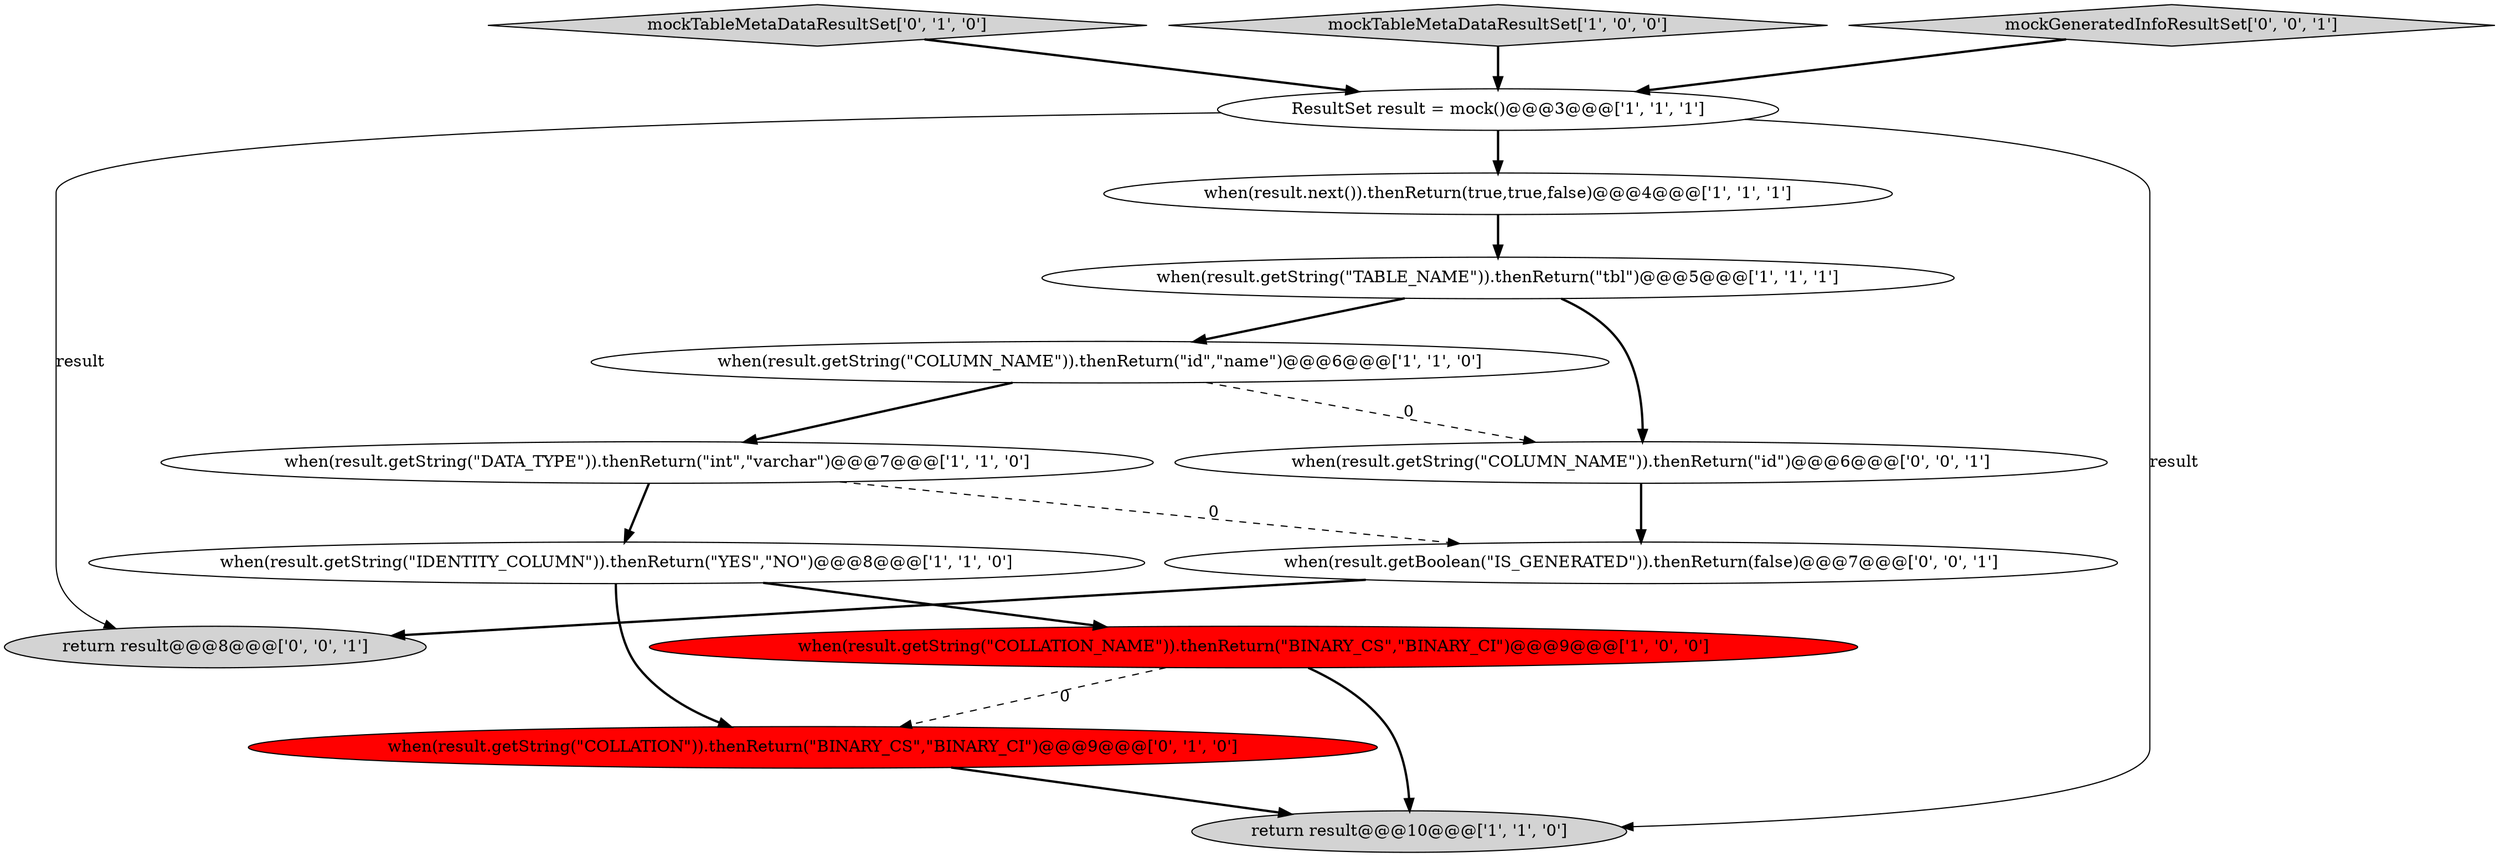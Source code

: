 digraph {
10 [style = filled, label = "mockTableMetaDataResultSet['0', '1', '0']", fillcolor = lightgray, shape = diamond image = "AAA0AAABBB2BBB"];
9 [style = filled, label = "when(result.getString(\"COLLATION\")).thenReturn(\"BINARY_CS\",\"BINARY_CI\")@@@9@@@['0', '1', '0']", fillcolor = red, shape = ellipse image = "AAA1AAABBB2BBB"];
11 [style = filled, label = "when(result.getString(\"COLUMN_NAME\")).thenReturn(\"id\")@@@6@@@['0', '0', '1']", fillcolor = white, shape = ellipse image = "AAA0AAABBB3BBB"];
4 [style = filled, label = "when(result.getString(\"COLUMN_NAME\")).thenReturn(\"id\",\"name\")@@@6@@@['1', '1', '0']", fillcolor = white, shape = ellipse image = "AAA0AAABBB1BBB"];
7 [style = filled, label = "when(result.getString(\"COLLATION_NAME\")).thenReturn(\"BINARY_CS\",\"BINARY_CI\")@@@9@@@['1', '0', '0']", fillcolor = red, shape = ellipse image = "AAA1AAABBB1BBB"];
5 [style = filled, label = "return result@@@10@@@['1', '1', '0']", fillcolor = lightgray, shape = ellipse image = "AAA0AAABBB1BBB"];
0 [style = filled, label = "when(result.getString(\"TABLE_NAME\")).thenReturn(\"tbl\")@@@5@@@['1', '1', '1']", fillcolor = white, shape = ellipse image = "AAA0AAABBB1BBB"];
6 [style = filled, label = "mockTableMetaDataResultSet['1', '0', '0']", fillcolor = lightgray, shape = diamond image = "AAA0AAABBB1BBB"];
13 [style = filled, label = "when(result.getBoolean(\"IS_GENERATED\")).thenReturn(false)@@@7@@@['0', '0', '1']", fillcolor = white, shape = ellipse image = "AAA0AAABBB3BBB"];
14 [style = filled, label = "mockGeneratedInfoResultSet['0', '0', '1']", fillcolor = lightgray, shape = diamond image = "AAA0AAABBB3BBB"];
2 [style = filled, label = "when(result.next()).thenReturn(true,true,false)@@@4@@@['1', '1', '1']", fillcolor = white, shape = ellipse image = "AAA0AAABBB1BBB"];
12 [style = filled, label = "return result@@@8@@@['0', '0', '1']", fillcolor = lightgray, shape = ellipse image = "AAA0AAABBB3BBB"];
1 [style = filled, label = "when(result.getString(\"DATA_TYPE\")).thenReturn(\"int\",\"varchar\")@@@7@@@['1', '1', '0']", fillcolor = white, shape = ellipse image = "AAA0AAABBB1BBB"];
3 [style = filled, label = "ResultSet result = mock()@@@3@@@['1', '1', '1']", fillcolor = white, shape = ellipse image = "AAA0AAABBB1BBB"];
8 [style = filled, label = "when(result.getString(\"IDENTITY_COLUMN\")).thenReturn(\"YES\",\"NO\")@@@8@@@['1', '1', '0']", fillcolor = white, shape = ellipse image = "AAA0AAABBB1BBB"];
9->5 [style = bold, label=""];
14->3 [style = bold, label=""];
6->3 [style = bold, label=""];
0->11 [style = bold, label=""];
10->3 [style = bold, label=""];
3->12 [style = solid, label="result"];
4->1 [style = bold, label=""];
2->0 [style = bold, label=""];
7->5 [style = bold, label=""];
13->12 [style = bold, label=""];
1->8 [style = bold, label=""];
3->5 [style = solid, label="result"];
4->11 [style = dashed, label="0"];
3->2 [style = bold, label=""];
0->4 [style = bold, label=""];
7->9 [style = dashed, label="0"];
11->13 [style = bold, label=""];
8->7 [style = bold, label=""];
8->9 [style = bold, label=""];
1->13 [style = dashed, label="0"];
}
